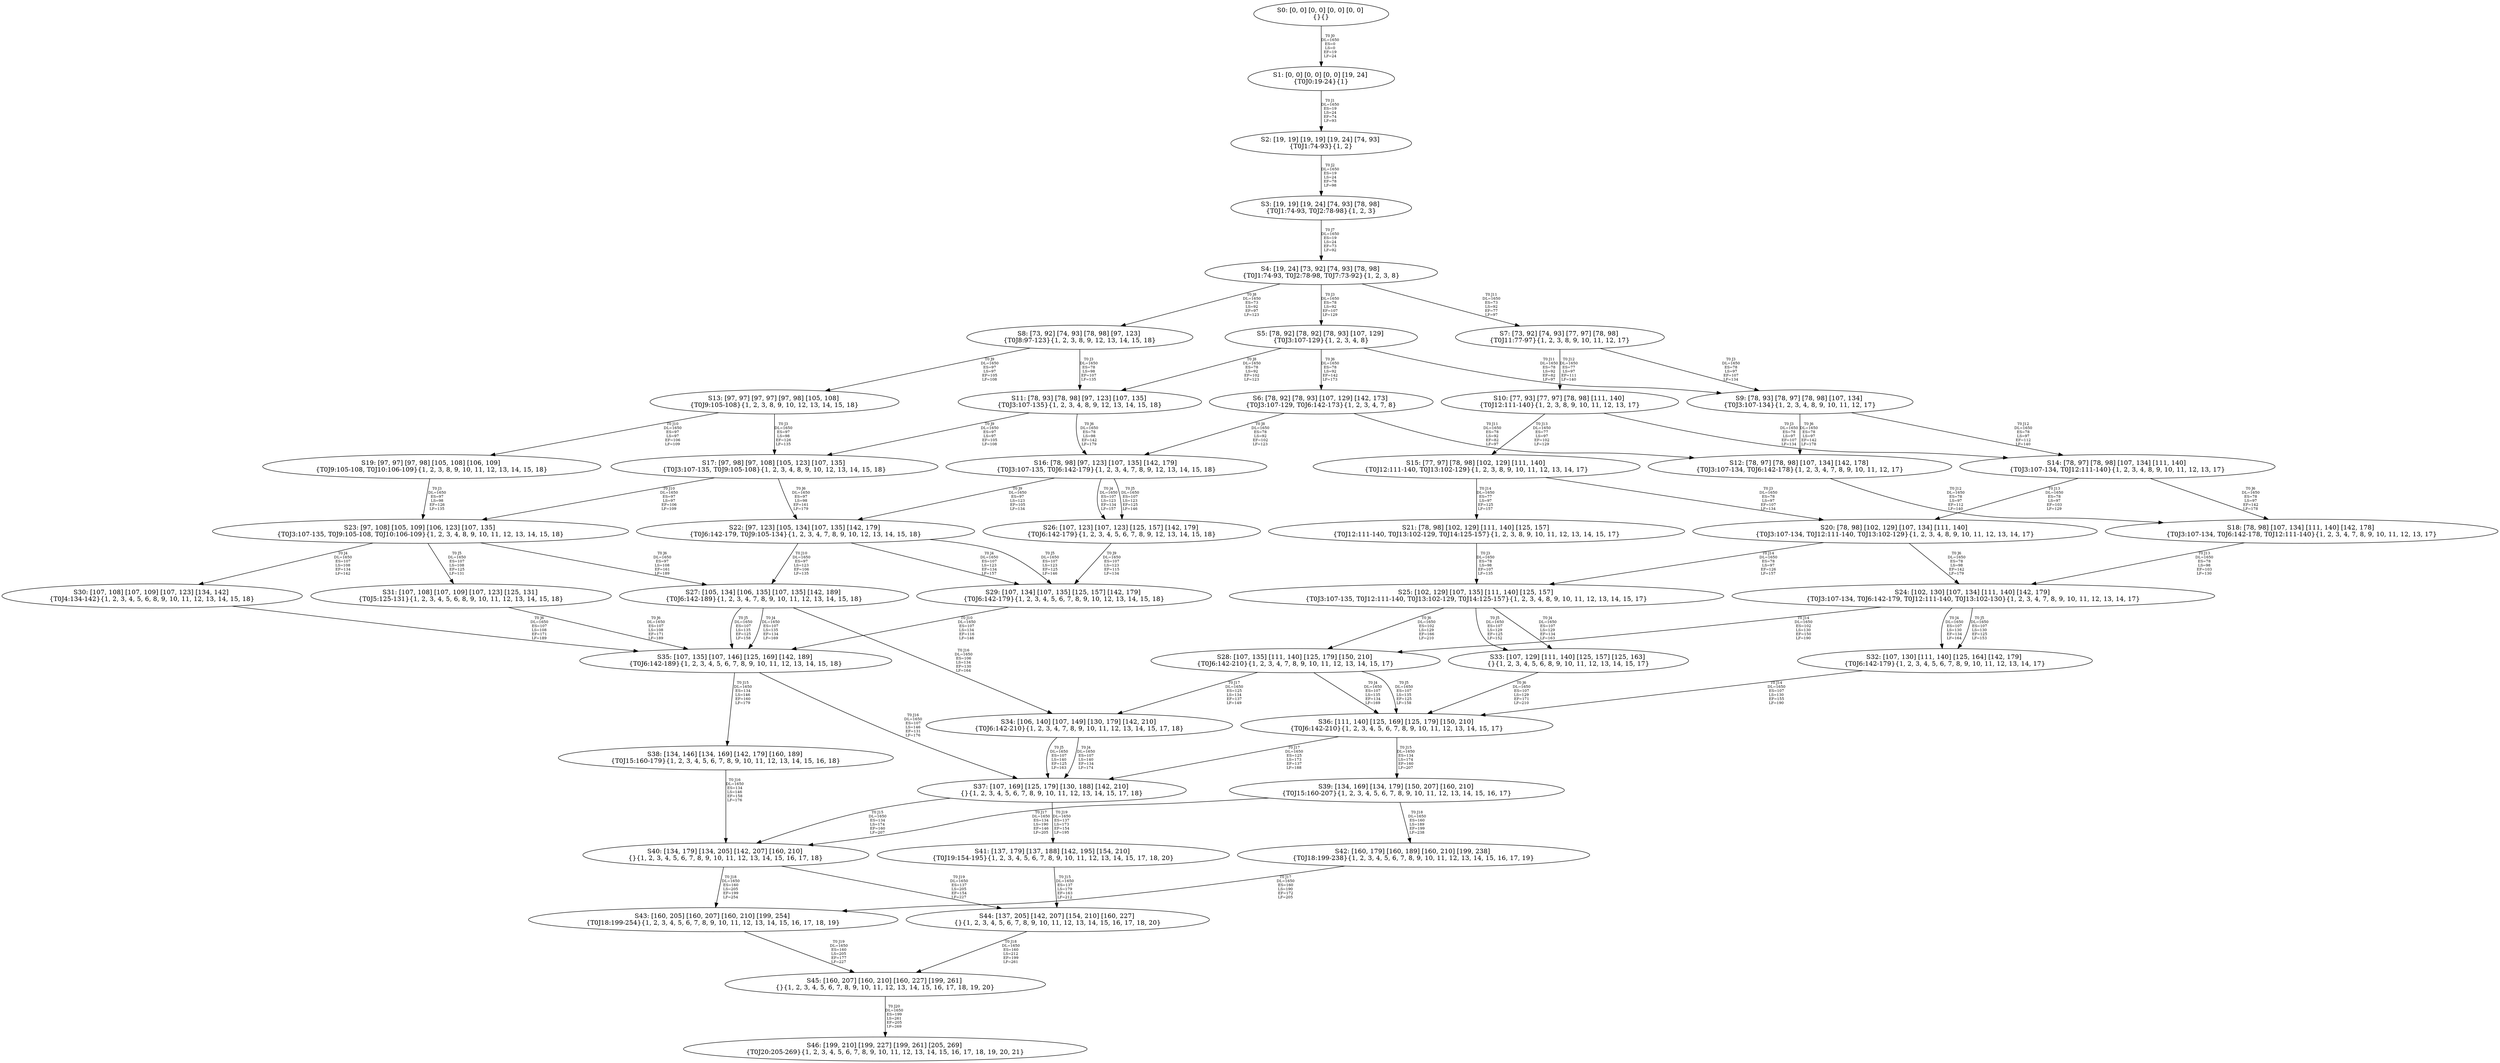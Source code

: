 digraph {
	S0[label="S0: [0, 0] [0, 0] [0, 0] [0, 0] \n{}{}"];
	S1[label="S1: [0, 0] [0, 0] [0, 0] [19, 24] \n{T0J0:19-24}{1}"];
	S2[label="S2: [19, 19] [19, 19] [19, 24] [74, 93] \n{T0J1:74-93}{1, 2}"];
	S3[label="S3: [19, 19] [19, 24] [74, 93] [78, 98] \n{T0J1:74-93, T0J2:78-98}{1, 2, 3}"];
	S4[label="S4: [19, 24] [73, 92] [74, 93] [78, 98] \n{T0J1:74-93, T0J2:78-98, T0J7:73-92}{1, 2, 3, 8}"];
	S5[label="S5: [78, 92] [78, 92] [78, 93] [107, 129] \n{T0J3:107-129}{1, 2, 3, 4, 8}"];
	S6[label="S6: [78, 92] [78, 93] [107, 129] [142, 173] \n{T0J3:107-129, T0J6:142-173}{1, 2, 3, 4, 7, 8}"];
	S7[label="S7: [73, 92] [74, 93] [77, 97] [78, 98] \n{T0J11:77-97}{1, 2, 3, 8, 9, 10, 11, 12, 17}"];
	S8[label="S8: [73, 92] [74, 93] [78, 98] [97, 123] \n{T0J8:97-123}{1, 2, 3, 8, 9, 12, 13, 14, 15, 18}"];
	S9[label="S9: [78, 93] [78, 97] [78, 98] [107, 134] \n{T0J3:107-134}{1, 2, 3, 4, 8, 9, 10, 11, 12, 17}"];
	S10[label="S10: [77, 93] [77, 97] [78, 98] [111, 140] \n{T0J12:111-140}{1, 2, 3, 8, 9, 10, 11, 12, 13, 17}"];
	S11[label="S11: [78, 93] [78, 98] [97, 123] [107, 135] \n{T0J3:107-135}{1, 2, 3, 4, 8, 9, 12, 13, 14, 15, 18}"];
	S12[label="S12: [78, 97] [78, 98] [107, 134] [142, 178] \n{T0J3:107-134, T0J6:142-178}{1, 2, 3, 4, 7, 8, 9, 10, 11, 12, 17}"];
	S13[label="S13: [97, 97] [97, 97] [97, 98] [105, 108] \n{T0J9:105-108}{1, 2, 3, 8, 9, 10, 12, 13, 14, 15, 18}"];
	S14[label="S14: [78, 97] [78, 98] [107, 134] [111, 140] \n{T0J3:107-134, T0J12:111-140}{1, 2, 3, 4, 8, 9, 10, 11, 12, 13, 17}"];
	S15[label="S15: [77, 97] [78, 98] [102, 129] [111, 140] \n{T0J12:111-140, T0J13:102-129}{1, 2, 3, 8, 9, 10, 11, 12, 13, 14, 17}"];
	S16[label="S16: [78, 98] [97, 123] [107, 135] [142, 179] \n{T0J3:107-135, T0J6:142-179}{1, 2, 3, 4, 7, 8, 9, 12, 13, 14, 15, 18}"];
	S17[label="S17: [97, 98] [97, 108] [105, 123] [107, 135] \n{T0J3:107-135, T0J9:105-108}{1, 2, 3, 4, 8, 9, 10, 12, 13, 14, 15, 18}"];
	S18[label="S18: [78, 98] [107, 134] [111, 140] [142, 178] \n{T0J3:107-134, T0J6:142-178, T0J12:111-140}{1, 2, 3, 4, 7, 8, 9, 10, 11, 12, 13, 17}"];
	S19[label="S19: [97, 97] [97, 98] [105, 108] [106, 109] \n{T0J9:105-108, T0J10:106-109}{1, 2, 3, 8, 9, 10, 11, 12, 13, 14, 15, 18}"];
	S20[label="S20: [78, 98] [102, 129] [107, 134] [111, 140] \n{T0J3:107-134, T0J12:111-140, T0J13:102-129}{1, 2, 3, 4, 8, 9, 10, 11, 12, 13, 14, 17}"];
	S21[label="S21: [78, 98] [102, 129] [111, 140] [125, 157] \n{T0J12:111-140, T0J13:102-129, T0J14:125-157}{1, 2, 3, 8, 9, 10, 11, 12, 13, 14, 15, 17}"];
	S22[label="S22: [97, 123] [105, 134] [107, 135] [142, 179] \n{T0J6:142-179, T0J9:105-134}{1, 2, 3, 4, 7, 8, 9, 10, 12, 13, 14, 15, 18}"];
	S23[label="S23: [97, 108] [105, 109] [106, 123] [107, 135] \n{T0J3:107-135, T0J9:105-108, T0J10:106-109}{1, 2, 3, 4, 8, 9, 10, 11, 12, 13, 14, 15, 18}"];
	S24[label="S24: [102, 130] [107, 134] [111, 140] [142, 179] \n{T0J3:107-134, T0J6:142-179, T0J12:111-140, T0J13:102-130}{1, 2, 3, 4, 7, 8, 9, 10, 11, 12, 13, 14, 17}"];
	S25[label="S25: [102, 129] [107, 135] [111, 140] [125, 157] \n{T0J3:107-135, T0J12:111-140, T0J13:102-129, T0J14:125-157}{1, 2, 3, 4, 8, 9, 10, 11, 12, 13, 14, 15, 17}"];
	S26[label="S26: [107, 123] [107, 123] [125, 157] [142, 179] \n{T0J6:142-179}{1, 2, 3, 4, 5, 6, 7, 8, 9, 12, 13, 14, 15, 18}"];
	S27[label="S27: [105, 134] [106, 135] [107, 135] [142, 189] \n{T0J6:142-189}{1, 2, 3, 4, 7, 8, 9, 10, 11, 12, 13, 14, 15, 18}"];
	S28[label="S28: [107, 135] [111, 140] [125, 179] [150, 210] \n{T0J6:142-210}{1, 2, 3, 4, 7, 8, 9, 10, 11, 12, 13, 14, 15, 17}"];
	S29[label="S29: [107, 134] [107, 135] [125, 157] [142, 179] \n{T0J6:142-179}{1, 2, 3, 4, 5, 6, 7, 8, 9, 10, 12, 13, 14, 15, 18}"];
	S30[label="S30: [107, 108] [107, 109] [107, 123] [134, 142] \n{T0J4:134-142}{1, 2, 3, 4, 5, 6, 8, 9, 10, 11, 12, 13, 14, 15, 18}"];
	S31[label="S31: [107, 108] [107, 109] [107, 123] [125, 131] \n{T0J5:125-131}{1, 2, 3, 4, 5, 6, 8, 9, 10, 11, 12, 13, 14, 15, 18}"];
	S32[label="S32: [107, 130] [111, 140] [125, 164] [142, 179] \n{T0J6:142-179}{1, 2, 3, 4, 5, 6, 7, 8, 9, 10, 11, 12, 13, 14, 17}"];
	S33[label="S33: [107, 129] [111, 140] [125, 157] [125, 163] \n{}{1, 2, 3, 4, 5, 6, 8, 9, 10, 11, 12, 13, 14, 15, 17}"];
	S34[label="S34: [106, 140] [107, 149] [130, 179] [142, 210] \n{T0J6:142-210}{1, 2, 3, 4, 7, 8, 9, 10, 11, 12, 13, 14, 15, 17, 18}"];
	S35[label="S35: [107, 135] [107, 146] [125, 169] [142, 189] \n{T0J6:142-189}{1, 2, 3, 4, 5, 6, 7, 8, 9, 10, 11, 12, 13, 14, 15, 18}"];
	S36[label="S36: [111, 140] [125, 169] [125, 179] [150, 210] \n{T0J6:142-210}{1, 2, 3, 4, 5, 6, 7, 8, 9, 10, 11, 12, 13, 14, 15, 17}"];
	S37[label="S37: [107, 169] [125, 179] [130, 188] [142, 210] \n{}{1, 2, 3, 4, 5, 6, 7, 8, 9, 10, 11, 12, 13, 14, 15, 17, 18}"];
	S38[label="S38: [134, 146] [134, 169] [142, 179] [160, 189] \n{T0J15:160-179}{1, 2, 3, 4, 5, 6, 7, 8, 9, 10, 11, 12, 13, 14, 15, 16, 18}"];
	S39[label="S39: [134, 169] [134, 179] [150, 207] [160, 210] \n{T0J15:160-207}{1, 2, 3, 4, 5, 6, 7, 8, 9, 10, 11, 12, 13, 14, 15, 16, 17}"];
	S40[label="S40: [134, 179] [134, 205] [142, 207] [160, 210] \n{}{1, 2, 3, 4, 5, 6, 7, 8, 9, 10, 11, 12, 13, 14, 15, 16, 17, 18}"];
	S41[label="S41: [137, 179] [137, 188] [142, 195] [154, 210] \n{T0J19:154-195}{1, 2, 3, 4, 5, 6, 7, 8, 9, 10, 11, 12, 13, 14, 15, 17, 18, 20}"];
	S42[label="S42: [160, 179] [160, 189] [160, 210] [199, 238] \n{T0J18:199-238}{1, 2, 3, 4, 5, 6, 7, 8, 9, 10, 11, 12, 13, 14, 15, 16, 17, 19}"];
	S43[label="S43: [160, 205] [160, 207] [160, 210] [199, 254] \n{T0J18:199-254}{1, 2, 3, 4, 5, 6, 7, 8, 9, 10, 11, 12, 13, 14, 15, 16, 17, 18, 19}"];
	S44[label="S44: [137, 205] [142, 207] [154, 210] [160, 227] \n{}{1, 2, 3, 4, 5, 6, 7, 8, 9, 10, 11, 12, 13, 14, 15, 16, 17, 18, 20}"];
	S45[label="S45: [160, 207] [160, 210] [160, 227] [199, 261] \n{}{1, 2, 3, 4, 5, 6, 7, 8, 9, 10, 11, 12, 13, 14, 15, 16, 17, 18, 19, 20}"];
	S46[label="S46: [199, 210] [199, 227] [199, 261] [205, 269] \n{T0J20:205-269}{1, 2, 3, 4, 5, 6, 7, 8, 9, 10, 11, 12, 13, 14, 15, 16, 17, 18, 19, 20, 21}"];
	S0 -> S1[label="T0 J0\nDL=1650\nES=0\nLS=0\nEF=19\nLF=24",fontsize=8];
	S1 -> S2[label="T0 J1\nDL=1650\nES=19\nLS=24\nEF=74\nLF=93",fontsize=8];
	S2 -> S3[label="T0 J2\nDL=1650\nES=19\nLS=24\nEF=78\nLF=98",fontsize=8];
	S3 -> S4[label="T0 J7\nDL=1650\nES=19\nLS=24\nEF=73\nLF=92",fontsize=8];
	S4 -> S5[label="T0 J3\nDL=1650\nES=78\nLS=92\nEF=107\nLF=129",fontsize=8];
	S4 -> S8[label="T0 J8\nDL=1650\nES=73\nLS=92\nEF=97\nLF=123",fontsize=8];
	S4 -> S7[label="T0 J11\nDL=1650\nES=73\nLS=92\nEF=77\nLF=97",fontsize=8];
	S5 -> S6[label="T0 J6\nDL=1650\nES=78\nLS=92\nEF=142\nLF=173",fontsize=8];
	S5 -> S11[label="T0 J8\nDL=1650\nES=78\nLS=92\nEF=102\nLF=123",fontsize=8];
	S5 -> S9[label="T0 J11\nDL=1650\nES=78\nLS=92\nEF=82\nLF=97",fontsize=8];
	S6 -> S16[label="T0 J8\nDL=1650\nES=78\nLS=92\nEF=102\nLF=123",fontsize=8];
	S6 -> S12[label="T0 J11\nDL=1650\nES=78\nLS=92\nEF=82\nLF=97",fontsize=8];
	S7 -> S9[label="T0 J3\nDL=1650\nES=78\nLS=97\nEF=107\nLF=134",fontsize=8];
	S7 -> S10[label="T0 J12\nDL=1650\nES=77\nLS=97\nEF=111\nLF=140",fontsize=8];
	S8 -> S11[label="T0 J3\nDL=1650\nES=78\nLS=98\nEF=107\nLF=135",fontsize=8];
	S8 -> S13[label="T0 J9\nDL=1650\nES=97\nLS=97\nEF=105\nLF=108",fontsize=8];
	S9 -> S12[label="T0 J6\nDL=1650\nES=78\nLS=97\nEF=142\nLF=178",fontsize=8];
	S9 -> S14[label="T0 J12\nDL=1650\nES=78\nLS=97\nEF=112\nLF=140",fontsize=8];
	S10 -> S14[label="T0 J3\nDL=1650\nES=78\nLS=97\nEF=107\nLF=134",fontsize=8];
	S10 -> S15[label="T0 J13\nDL=1650\nES=77\nLS=97\nEF=102\nLF=129",fontsize=8];
	S11 -> S16[label="T0 J6\nDL=1650\nES=78\nLS=98\nEF=142\nLF=179",fontsize=8];
	S11 -> S17[label="T0 J9\nDL=1650\nES=97\nLS=97\nEF=105\nLF=108",fontsize=8];
	S12 -> S18[label="T0 J12\nDL=1650\nES=78\nLS=97\nEF=112\nLF=140",fontsize=8];
	S13 -> S17[label="T0 J3\nDL=1650\nES=97\nLS=98\nEF=126\nLF=135",fontsize=8];
	S13 -> S19[label="T0 J10\nDL=1650\nES=97\nLS=97\nEF=106\nLF=109",fontsize=8];
	S14 -> S18[label="T0 J6\nDL=1650\nES=78\nLS=97\nEF=142\nLF=178",fontsize=8];
	S14 -> S20[label="T0 J13\nDL=1650\nES=78\nLS=97\nEF=103\nLF=129",fontsize=8];
	S15 -> S20[label="T0 J3\nDL=1650\nES=78\nLS=97\nEF=107\nLF=134",fontsize=8];
	S15 -> S21[label="T0 J14\nDL=1650\nES=77\nLS=97\nEF=125\nLF=157",fontsize=8];
	S16 -> S26[label="T0 J4\nDL=1650\nES=107\nLS=123\nEF=134\nLF=157",fontsize=8];
	S16 -> S26[label="T0 J5\nDL=1650\nES=107\nLS=123\nEF=125\nLF=146",fontsize=8];
	S16 -> S22[label="T0 J9\nDL=1650\nES=97\nLS=123\nEF=105\nLF=134",fontsize=8];
	S17 -> S22[label="T0 J6\nDL=1650\nES=97\nLS=98\nEF=161\nLF=179",fontsize=8];
	S17 -> S23[label="T0 J10\nDL=1650\nES=97\nLS=97\nEF=106\nLF=109",fontsize=8];
	S18 -> S24[label="T0 J13\nDL=1650\nES=78\nLS=98\nEF=103\nLF=130",fontsize=8];
	S19 -> S23[label="T0 J3\nDL=1650\nES=97\nLS=98\nEF=126\nLF=135",fontsize=8];
	S20 -> S24[label="T0 J6\nDL=1650\nES=78\nLS=98\nEF=142\nLF=179",fontsize=8];
	S20 -> S25[label="T0 J14\nDL=1650\nES=78\nLS=97\nEF=126\nLF=157",fontsize=8];
	S21 -> S25[label="T0 J3\nDL=1650\nES=78\nLS=98\nEF=107\nLF=135",fontsize=8];
	S22 -> S29[label="T0 J4\nDL=1650\nES=107\nLS=123\nEF=134\nLF=157",fontsize=8];
	S22 -> S29[label="T0 J5\nDL=1650\nES=107\nLS=123\nEF=125\nLF=146",fontsize=8];
	S22 -> S27[label="T0 J10\nDL=1650\nES=97\nLS=123\nEF=106\nLF=135",fontsize=8];
	S23 -> S30[label="T0 J4\nDL=1650\nES=107\nLS=108\nEF=134\nLF=142",fontsize=8];
	S23 -> S31[label="T0 J5\nDL=1650\nES=107\nLS=108\nEF=125\nLF=131",fontsize=8];
	S23 -> S27[label="T0 J6\nDL=1650\nES=97\nLS=108\nEF=161\nLF=189",fontsize=8];
	S24 -> S32[label="T0 J4\nDL=1650\nES=107\nLS=130\nEF=134\nLF=164",fontsize=8];
	S24 -> S32[label="T0 J5\nDL=1650\nES=107\nLS=130\nEF=125\nLF=153",fontsize=8];
	S24 -> S28[label="T0 J14\nDL=1650\nES=102\nLS=130\nEF=150\nLF=190",fontsize=8];
	S25 -> S33[label="T0 J4\nDL=1650\nES=107\nLS=129\nEF=134\nLF=163",fontsize=8];
	S25 -> S33[label="T0 J5\nDL=1650\nES=107\nLS=129\nEF=125\nLF=152",fontsize=8];
	S25 -> S28[label="T0 J6\nDL=1650\nES=102\nLS=129\nEF=166\nLF=210",fontsize=8];
	S26 -> S29[label="T0 J9\nDL=1650\nES=107\nLS=123\nEF=115\nLF=134",fontsize=8];
	S27 -> S35[label="T0 J4\nDL=1650\nES=107\nLS=135\nEF=134\nLF=169",fontsize=8];
	S27 -> S35[label="T0 J5\nDL=1650\nES=107\nLS=135\nEF=125\nLF=158",fontsize=8];
	S27 -> S34[label="T0 J16\nDL=1650\nES=106\nLS=134\nEF=130\nLF=164",fontsize=8];
	S28 -> S36[label="T0 J4\nDL=1650\nES=107\nLS=135\nEF=134\nLF=169",fontsize=8];
	S28 -> S36[label="T0 J5\nDL=1650\nES=107\nLS=135\nEF=125\nLF=158",fontsize=8];
	S28 -> S34[label="T0 J17\nDL=1650\nES=125\nLS=134\nEF=137\nLF=149",fontsize=8];
	S29 -> S35[label="T0 J10\nDL=1650\nES=107\nLS=134\nEF=116\nLF=146",fontsize=8];
	S30 -> S35[label="T0 J6\nDL=1650\nES=107\nLS=108\nEF=171\nLF=189",fontsize=8];
	S31 -> S35[label="T0 J6\nDL=1650\nES=107\nLS=108\nEF=171\nLF=189",fontsize=8];
	S32 -> S36[label="T0 J14\nDL=1650\nES=107\nLS=130\nEF=155\nLF=190",fontsize=8];
	S33 -> S36[label="T0 J6\nDL=1650\nES=107\nLS=129\nEF=171\nLF=210",fontsize=8];
	S34 -> S37[label="T0 J4\nDL=1650\nES=107\nLS=140\nEF=134\nLF=174",fontsize=8];
	S34 -> S37[label="T0 J5\nDL=1650\nES=107\nLS=140\nEF=125\nLF=163",fontsize=8];
	S35 -> S38[label="T0 J15\nDL=1650\nES=134\nLS=146\nEF=160\nLF=179",fontsize=8];
	S35 -> S37[label="T0 J16\nDL=1650\nES=107\nLS=146\nEF=131\nLF=176",fontsize=8];
	S36 -> S39[label="T0 J15\nDL=1650\nES=134\nLS=174\nEF=160\nLF=207",fontsize=8];
	S36 -> S37[label="T0 J17\nDL=1650\nES=125\nLS=173\nEF=137\nLF=188",fontsize=8];
	S37 -> S40[label="T0 J15\nDL=1650\nES=134\nLS=174\nEF=160\nLF=207",fontsize=8];
	S37 -> S41[label="T0 J19\nDL=1650\nES=137\nLS=173\nEF=154\nLF=195",fontsize=8];
	S38 -> S40[label="T0 J16\nDL=1650\nES=134\nLS=146\nEF=158\nLF=176",fontsize=8];
	S39 -> S40[label="T0 J17\nDL=1650\nES=134\nLS=190\nEF=146\nLF=205",fontsize=8];
	S39 -> S42[label="T0 J18\nDL=1650\nES=160\nLS=189\nEF=199\nLF=238",fontsize=8];
	S40 -> S43[label="T0 J18\nDL=1650\nES=160\nLS=205\nEF=199\nLF=254",fontsize=8];
	S40 -> S44[label="T0 J19\nDL=1650\nES=137\nLS=205\nEF=154\nLF=227",fontsize=8];
	S41 -> S44[label="T0 J15\nDL=1650\nES=137\nLS=179\nEF=163\nLF=212",fontsize=8];
	S42 -> S43[label="T0 J17\nDL=1650\nES=160\nLS=190\nEF=172\nLF=205",fontsize=8];
	S43 -> S45[label="T0 J19\nDL=1650\nES=160\nLS=205\nEF=177\nLF=227",fontsize=8];
	S44 -> S45[label="T0 J18\nDL=1650\nES=160\nLS=212\nEF=199\nLF=261",fontsize=8];
	S45 -> S46[label="T0 J20\nDL=1650\nES=199\nLS=261\nEF=205\nLF=269",fontsize=8];
}

